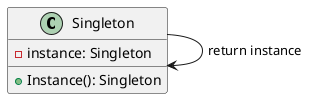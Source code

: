 @startuml
class Singleton {
    - instance: Singleton
    + Instance(): Singleton
}

Singleton --> Singleton : return instance
@enduml
